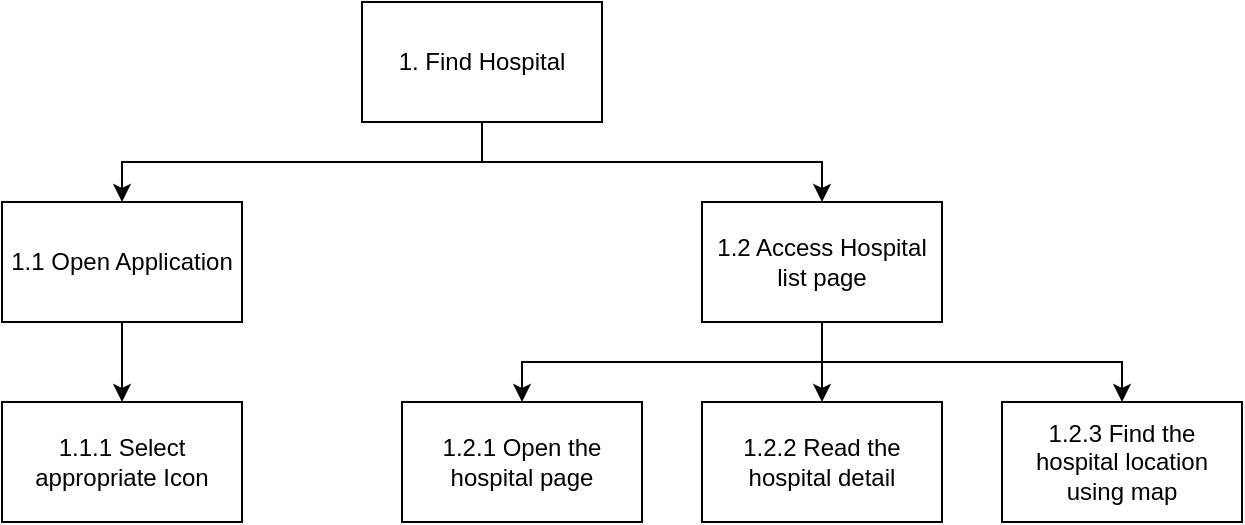 <mxfile version="13.9.9" type="device"><diagram id="dcBqQeCZvCFSud9Mz0Mv" name="Page-1"><mxGraphModel dx="852" dy="534" grid="1" gridSize="10" guides="1" tooltips="1" connect="1" arrows="1" fold="1" page="1" pageScale="1" pageWidth="850" pageHeight="1100" math="0" shadow="0"><root><mxCell id="0"/><mxCell id="1" parent="0"/><mxCell id="1T8aDIUxHFCb8SiDvbq2-4" style="edgeStyle=orthogonalEdgeStyle;rounded=0;orthogonalLoop=1;jettySize=auto;html=1;exitX=0.5;exitY=1;exitDx=0;exitDy=0;entryX=0.5;entryY=0;entryDx=0;entryDy=0;" edge="1" parent="1" source="1T8aDIUxHFCb8SiDvbq2-1" target="1T8aDIUxHFCb8SiDvbq2-2"><mxGeometry relative="1" as="geometry"/></mxCell><mxCell id="1T8aDIUxHFCb8SiDvbq2-7" style="edgeStyle=orthogonalEdgeStyle;rounded=0;orthogonalLoop=1;jettySize=auto;html=1;exitX=0.5;exitY=1;exitDx=0;exitDy=0;entryX=0.5;entryY=0;entryDx=0;entryDy=0;" edge="1" parent="1" source="1T8aDIUxHFCb8SiDvbq2-1" target="1T8aDIUxHFCb8SiDvbq2-6"><mxGeometry relative="1" as="geometry"/></mxCell><mxCell id="1T8aDIUxHFCb8SiDvbq2-1" value="1. Find Hospital" style="rounded=0;whiteSpace=wrap;html=1;" vertex="1" parent="1"><mxGeometry x="360" y="90" width="120" height="60" as="geometry"/></mxCell><mxCell id="1T8aDIUxHFCb8SiDvbq2-5" style="edgeStyle=orthogonalEdgeStyle;rounded=0;orthogonalLoop=1;jettySize=auto;html=1;exitX=0.5;exitY=1;exitDx=0;exitDy=0;entryX=0.5;entryY=0;entryDx=0;entryDy=0;" edge="1" parent="1" source="1T8aDIUxHFCb8SiDvbq2-2" target="1T8aDIUxHFCb8SiDvbq2-3"><mxGeometry relative="1" as="geometry"/></mxCell><mxCell id="1T8aDIUxHFCb8SiDvbq2-2" value="1.1 Open Application" style="rounded=0;whiteSpace=wrap;html=1;" vertex="1" parent="1"><mxGeometry x="180" y="190" width="120" height="60" as="geometry"/></mxCell><mxCell id="1T8aDIUxHFCb8SiDvbq2-3" value="1.1.1 Select appropriate Icon" style="rounded=0;whiteSpace=wrap;html=1;" vertex="1" parent="1"><mxGeometry x="180" y="290" width="120" height="60" as="geometry"/></mxCell><mxCell id="1T8aDIUxHFCb8SiDvbq2-9" style="edgeStyle=orthogonalEdgeStyle;rounded=0;orthogonalLoop=1;jettySize=auto;html=1;exitX=0.5;exitY=1;exitDx=0;exitDy=0;entryX=0.5;entryY=0;entryDx=0;entryDy=0;" edge="1" parent="1" source="1T8aDIUxHFCb8SiDvbq2-6" target="1T8aDIUxHFCb8SiDvbq2-8"><mxGeometry relative="1" as="geometry"/></mxCell><mxCell id="1T8aDIUxHFCb8SiDvbq2-11" style="edgeStyle=orthogonalEdgeStyle;rounded=0;orthogonalLoop=1;jettySize=auto;html=1;exitX=0.5;exitY=1;exitDx=0;exitDy=0;entryX=0.5;entryY=0;entryDx=0;entryDy=0;" edge="1" parent="1" source="1T8aDIUxHFCb8SiDvbq2-6" target="1T8aDIUxHFCb8SiDvbq2-10"><mxGeometry relative="1" as="geometry"/></mxCell><mxCell id="1T8aDIUxHFCb8SiDvbq2-13" style="edgeStyle=orthogonalEdgeStyle;rounded=0;orthogonalLoop=1;jettySize=auto;html=1;exitX=0.5;exitY=1;exitDx=0;exitDy=0;" edge="1" parent="1" source="1T8aDIUxHFCb8SiDvbq2-6" target="1T8aDIUxHFCb8SiDvbq2-12"><mxGeometry relative="1" as="geometry"/></mxCell><mxCell id="1T8aDIUxHFCb8SiDvbq2-6" value="1.2 Access Hospital list page" style="rounded=0;whiteSpace=wrap;html=1;" vertex="1" parent="1"><mxGeometry x="530" y="190" width="120" height="60" as="geometry"/></mxCell><mxCell id="1T8aDIUxHFCb8SiDvbq2-8" value="1.2.1 Open the hospital page" style="rounded=0;whiteSpace=wrap;html=1;" vertex="1" parent="1"><mxGeometry x="380" y="290" width="120" height="60" as="geometry"/></mxCell><mxCell id="1T8aDIUxHFCb8SiDvbq2-10" value="1.2.2 Read the hospital detail" style="rounded=0;whiteSpace=wrap;html=1;" vertex="1" parent="1"><mxGeometry x="530" y="290" width="120" height="60" as="geometry"/></mxCell><mxCell id="1T8aDIUxHFCb8SiDvbq2-12" value="1.2.3 Find the hospital location using map" style="rounded=0;whiteSpace=wrap;html=1;" vertex="1" parent="1"><mxGeometry x="680" y="290" width="120" height="60" as="geometry"/></mxCell></root></mxGraphModel></diagram></mxfile>